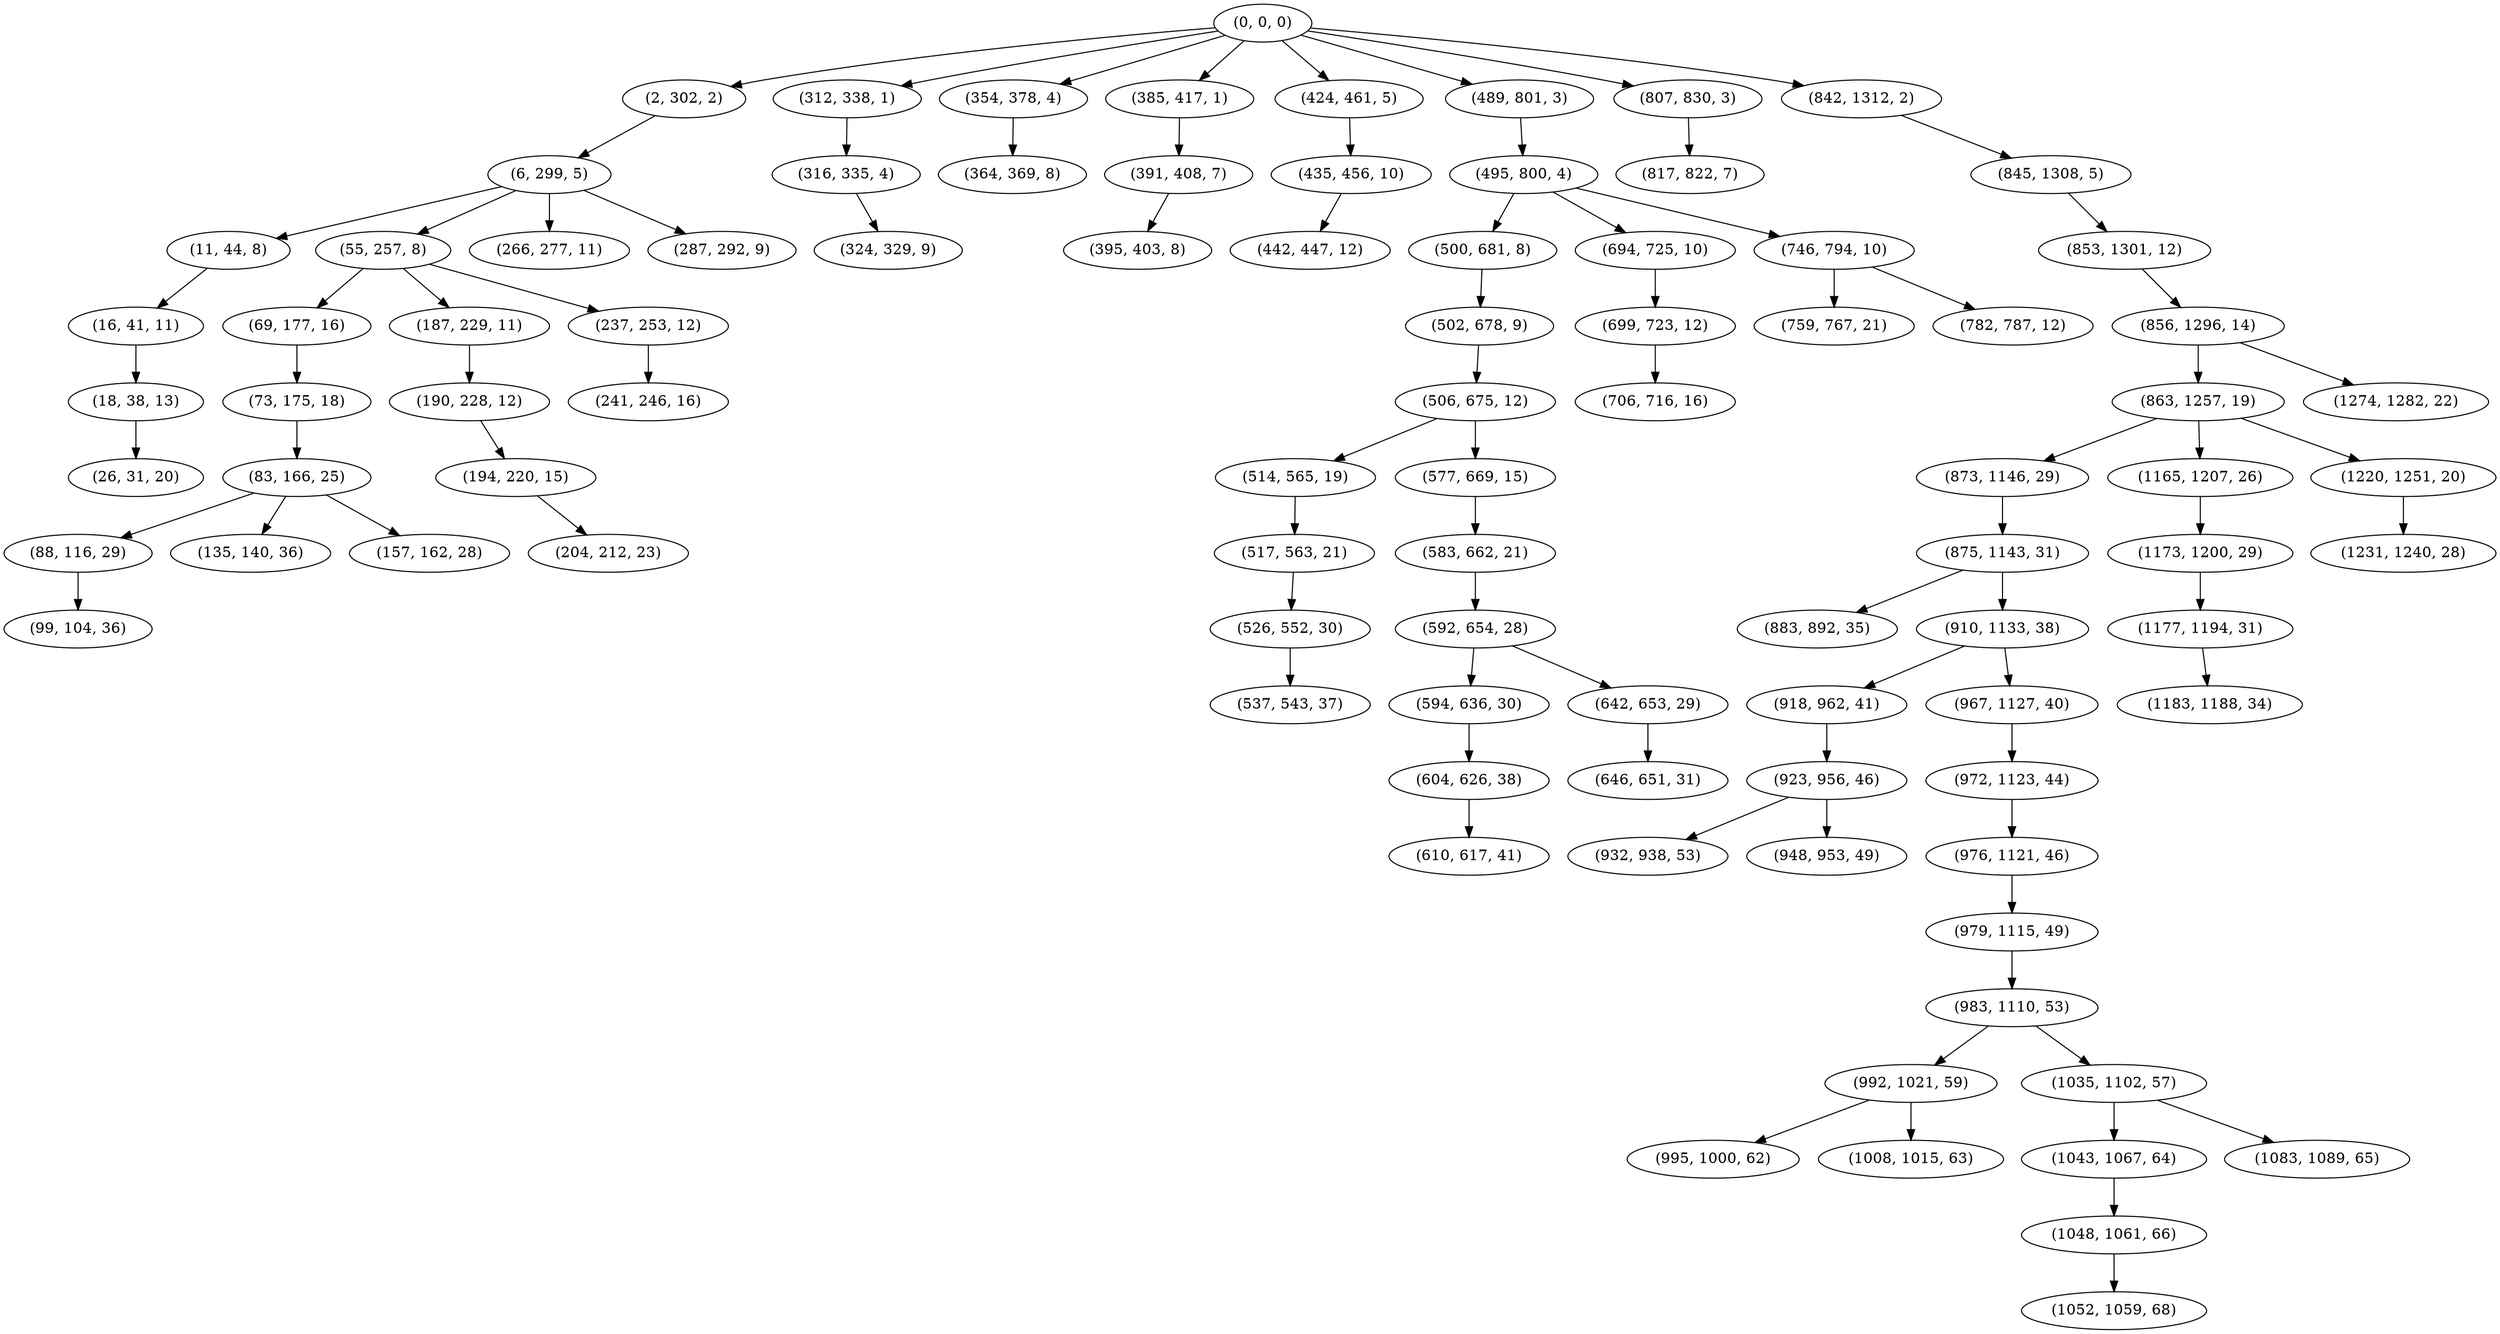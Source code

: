 digraph tree {
    "(0, 0, 0)";
    "(2, 302, 2)";
    "(6, 299, 5)";
    "(11, 44, 8)";
    "(16, 41, 11)";
    "(18, 38, 13)";
    "(26, 31, 20)";
    "(55, 257, 8)";
    "(69, 177, 16)";
    "(73, 175, 18)";
    "(83, 166, 25)";
    "(88, 116, 29)";
    "(99, 104, 36)";
    "(135, 140, 36)";
    "(157, 162, 28)";
    "(187, 229, 11)";
    "(190, 228, 12)";
    "(194, 220, 15)";
    "(204, 212, 23)";
    "(237, 253, 12)";
    "(241, 246, 16)";
    "(266, 277, 11)";
    "(287, 292, 9)";
    "(312, 338, 1)";
    "(316, 335, 4)";
    "(324, 329, 9)";
    "(354, 378, 4)";
    "(364, 369, 8)";
    "(385, 417, 1)";
    "(391, 408, 7)";
    "(395, 403, 8)";
    "(424, 461, 5)";
    "(435, 456, 10)";
    "(442, 447, 12)";
    "(489, 801, 3)";
    "(495, 800, 4)";
    "(500, 681, 8)";
    "(502, 678, 9)";
    "(506, 675, 12)";
    "(514, 565, 19)";
    "(517, 563, 21)";
    "(526, 552, 30)";
    "(537, 543, 37)";
    "(577, 669, 15)";
    "(583, 662, 21)";
    "(592, 654, 28)";
    "(594, 636, 30)";
    "(604, 626, 38)";
    "(610, 617, 41)";
    "(642, 653, 29)";
    "(646, 651, 31)";
    "(694, 725, 10)";
    "(699, 723, 12)";
    "(706, 716, 16)";
    "(746, 794, 10)";
    "(759, 767, 21)";
    "(782, 787, 12)";
    "(807, 830, 3)";
    "(817, 822, 7)";
    "(842, 1312, 2)";
    "(845, 1308, 5)";
    "(853, 1301, 12)";
    "(856, 1296, 14)";
    "(863, 1257, 19)";
    "(873, 1146, 29)";
    "(875, 1143, 31)";
    "(883, 892, 35)";
    "(910, 1133, 38)";
    "(918, 962, 41)";
    "(923, 956, 46)";
    "(932, 938, 53)";
    "(948, 953, 49)";
    "(967, 1127, 40)";
    "(972, 1123, 44)";
    "(976, 1121, 46)";
    "(979, 1115, 49)";
    "(983, 1110, 53)";
    "(992, 1021, 59)";
    "(995, 1000, 62)";
    "(1008, 1015, 63)";
    "(1035, 1102, 57)";
    "(1043, 1067, 64)";
    "(1048, 1061, 66)";
    "(1052, 1059, 68)";
    "(1083, 1089, 65)";
    "(1165, 1207, 26)";
    "(1173, 1200, 29)";
    "(1177, 1194, 31)";
    "(1183, 1188, 34)";
    "(1220, 1251, 20)";
    "(1231, 1240, 28)";
    "(1274, 1282, 22)";
    "(0, 0, 0)" -> "(2, 302, 2)";
    "(0, 0, 0)" -> "(312, 338, 1)";
    "(0, 0, 0)" -> "(354, 378, 4)";
    "(0, 0, 0)" -> "(385, 417, 1)";
    "(0, 0, 0)" -> "(424, 461, 5)";
    "(0, 0, 0)" -> "(489, 801, 3)";
    "(0, 0, 0)" -> "(807, 830, 3)";
    "(0, 0, 0)" -> "(842, 1312, 2)";
    "(2, 302, 2)" -> "(6, 299, 5)";
    "(6, 299, 5)" -> "(11, 44, 8)";
    "(6, 299, 5)" -> "(55, 257, 8)";
    "(6, 299, 5)" -> "(266, 277, 11)";
    "(6, 299, 5)" -> "(287, 292, 9)";
    "(11, 44, 8)" -> "(16, 41, 11)";
    "(16, 41, 11)" -> "(18, 38, 13)";
    "(18, 38, 13)" -> "(26, 31, 20)";
    "(55, 257, 8)" -> "(69, 177, 16)";
    "(55, 257, 8)" -> "(187, 229, 11)";
    "(55, 257, 8)" -> "(237, 253, 12)";
    "(69, 177, 16)" -> "(73, 175, 18)";
    "(73, 175, 18)" -> "(83, 166, 25)";
    "(83, 166, 25)" -> "(88, 116, 29)";
    "(83, 166, 25)" -> "(135, 140, 36)";
    "(83, 166, 25)" -> "(157, 162, 28)";
    "(88, 116, 29)" -> "(99, 104, 36)";
    "(187, 229, 11)" -> "(190, 228, 12)";
    "(190, 228, 12)" -> "(194, 220, 15)";
    "(194, 220, 15)" -> "(204, 212, 23)";
    "(237, 253, 12)" -> "(241, 246, 16)";
    "(312, 338, 1)" -> "(316, 335, 4)";
    "(316, 335, 4)" -> "(324, 329, 9)";
    "(354, 378, 4)" -> "(364, 369, 8)";
    "(385, 417, 1)" -> "(391, 408, 7)";
    "(391, 408, 7)" -> "(395, 403, 8)";
    "(424, 461, 5)" -> "(435, 456, 10)";
    "(435, 456, 10)" -> "(442, 447, 12)";
    "(489, 801, 3)" -> "(495, 800, 4)";
    "(495, 800, 4)" -> "(500, 681, 8)";
    "(495, 800, 4)" -> "(694, 725, 10)";
    "(495, 800, 4)" -> "(746, 794, 10)";
    "(500, 681, 8)" -> "(502, 678, 9)";
    "(502, 678, 9)" -> "(506, 675, 12)";
    "(506, 675, 12)" -> "(514, 565, 19)";
    "(506, 675, 12)" -> "(577, 669, 15)";
    "(514, 565, 19)" -> "(517, 563, 21)";
    "(517, 563, 21)" -> "(526, 552, 30)";
    "(526, 552, 30)" -> "(537, 543, 37)";
    "(577, 669, 15)" -> "(583, 662, 21)";
    "(583, 662, 21)" -> "(592, 654, 28)";
    "(592, 654, 28)" -> "(594, 636, 30)";
    "(592, 654, 28)" -> "(642, 653, 29)";
    "(594, 636, 30)" -> "(604, 626, 38)";
    "(604, 626, 38)" -> "(610, 617, 41)";
    "(642, 653, 29)" -> "(646, 651, 31)";
    "(694, 725, 10)" -> "(699, 723, 12)";
    "(699, 723, 12)" -> "(706, 716, 16)";
    "(746, 794, 10)" -> "(759, 767, 21)";
    "(746, 794, 10)" -> "(782, 787, 12)";
    "(807, 830, 3)" -> "(817, 822, 7)";
    "(842, 1312, 2)" -> "(845, 1308, 5)";
    "(845, 1308, 5)" -> "(853, 1301, 12)";
    "(853, 1301, 12)" -> "(856, 1296, 14)";
    "(856, 1296, 14)" -> "(863, 1257, 19)";
    "(856, 1296, 14)" -> "(1274, 1282, 22)";
    "(863, 1257, 19)" -> "(873, 1146, 29)";
    "(863, 1257, 19)" -> "(1165, 1207, 26)";
    "(863, 1257, 19)" -> "(1220, 1251, 20)";
    "(873, 1146, 29)" -> "(875, 1143, 31)";
    "(875, 1143, 31)" -> "(883, 892, 35)";
    "(875, 1143, 31)" -> "(910, 1133, 38)";
    "(910, 1133, 38)" -> "(918, 962, 41)";
    "(910, 1133, 38)" -> "(967, 1127, 40)";
    "(918, 962, 41)" -> "(923, 956, 46)";
    "(923, 956, 46)" -> "(932, 938, 53)";
    "(923, 956, 46)" -> "(948, 953, 49)";
    "(967, 1127, 40)" -> "(972, 1123, 44)";
    "(972, 1123, 44)" -> "(976, 1121, 46)";
    "(976, 1121, 46)" -> "(979, 1115, 49)";
    "(979, 1115, 49)" -> "(983, 1110, 53)";
    "(983, 1110, 53)" -> "(992, 1021, 59)";
    "(983, 1110, 53)" -> "(1035, 1102, 57)";
    "(992, 1021, 59)" -> "(995, 1000, 62)";
    "(992, 1021, 59)" -> "(1008, 1015, 63)";
    "(1035, 1102, 57)" -> "(1043, 1067, 64)";
    "(1035, 1102, 57)" -> "(1083, 1089, 65)";
    "(1043, 1067, 64)" -> "(1048, 1061, 66)";
    "(1048, 1061, 66)" -> "(1052, 1059, 68)";
    "(1165, 1207, 26)" -> "(1173, 1200, 29)";
    "(1173, 1200, 29)" -> "(1177, 1194, 31)";
    "(1177, 1194, 31)" -> "(1183, 1188, 34)";
    "(1220, 1251, 20)" -> "(1231, 1240, 28)";
}
